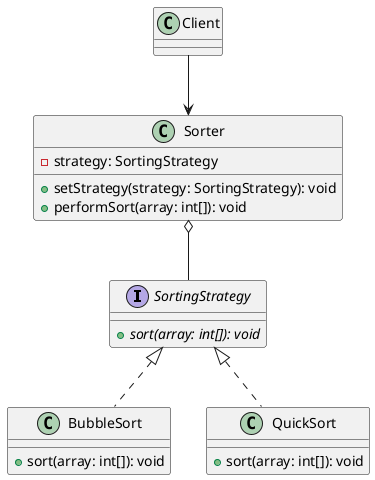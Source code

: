 @startuml

interface SortingStrategy {
    {abstract} +sort(array: int[]): void
}

class BubbleSort {
    +sort(array: int[]): void
}

class QuickSort {
    +sort(array: int[]): void
}

class Sorter {
    -strategy: SortingStrategy
    +setStrategy(strategy: SortingStrategy): void
    +performSort(array: int[]): void
}

class Client {
}

SortingStrategy <|.. BubbleSort
SortingStrategy <|.. QuickSort
Sorter o-- SortingStrategy
Client --> Sorter

@enduml
